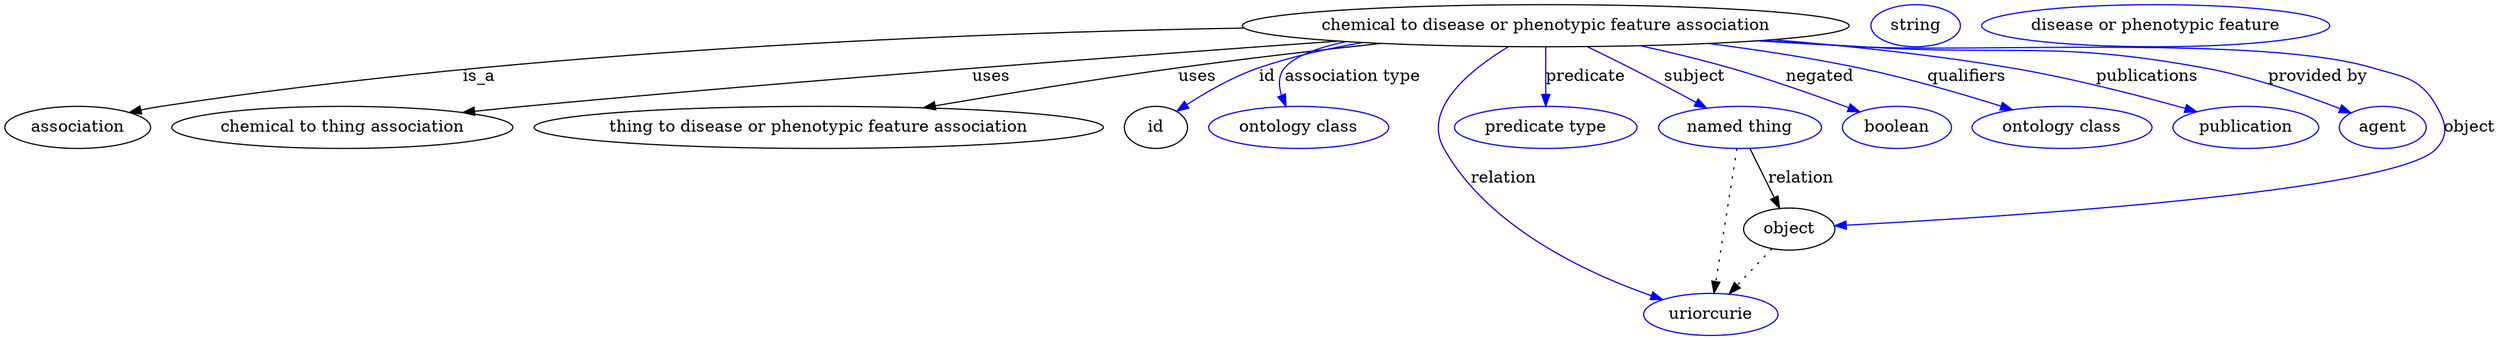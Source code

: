 digraph {
	graph [bb="0,0,1736,283"];
	node [label="\N"];
	"chemical to disease or phenotypic feature association"	 [height=0.5,
		label="chemical to disease or phenotypic feature association",
		pos="1065,265",
		width=5.5426];
	association	 [height=0.5,
		pos="50.046,178",
		width=1.3902];
	"chemical to disease or phenotypic feature association" -> association	 [label=is_a,
		lp="419.05,221.5",
		pos="e,86.565,190.46 885.45,257.08 650.79,245.86 252.86,223.6 109.05,196 104.9,195.21 100.64,194.23 96.392,193.15"];
	"chemical to thing association"	 [height=0.5,
		pos="232.05,178",
		width=3.1775];
	"chemical to disease or phenotypic feature association" -> "chemical to thing association"	 [label=uses,
		lp="660.05,221.5",
		pos="e,314.35,190.5 918.51,252.77 774.99,240.31 550.18,219.52 356.05,196 345.82,194.76 335.13,193.36 324.5,191.91"];
	"thing to disease or phenotypic feature association"	 [height=0.5,
		pos="550.05,178",
		width=5.1454];
	"chemical to disease or phenotypic feature association" -> "thing to disease or phenotypic feature association"	 [label=uses,
		lp="817.05,221.5",
		pos="e,625.98,194.42 948.33,250.35 903.45,244.32 851.77,236.9 805.05,229 748.51,219.44 685.31,206.81 635.97,196.52"];
	id	 [height=0.5,
		pos="780.05,178",
		width=0.75];
	"chemical to disease or phenotypic feature association" -> id	 [color=blue,
		label=id,
		lp="866.55,221.5",
		pos="e,797.62,191.91 940.51,250.92 913.77,245.73 886.04,238.65 861.05,229 841.35,221.4 821.25,208.78 806,197.99",
		style=solid];
	"association type"	 [color=blue,
		height=0.5,
		label="ontology class",
		pos="887.05,178",
		width=1.7151];
	"chemical to disease or phenotypic feature association" -> "association type"	 [color=blue,
		label="association type",
		lp="925.05,221.5",
		pos="e,878.92,195.91 934.05,251.3 909.61,246.06 889.17,238.86 881.05,229 875.73,222.54 875.12,213.96 876.47,205.69",
		style=solid];
	subject	 [color=blue,
		height=0.5,
		label="named thing",
		pos="1199,178",
		width=1.5346];
	"chemical to disease or phenotypic feature association" -> subject	 [color=blue,
		label=subject,
		lp="1160.5,221.5",
		pos="e,1174,194.24 1092.8,246.97 1113.9,233.26 1143.1,214.34 1165.5,199.79",
		style=solid];
	predicate	 [color=blue,
		height=0.5,
		label="predicate type",
		pos="1065,178",
		width=1.679];
	"chemical to disease or phenotypic feature association" -> predicate	 [color=blue,
		label=predicate,
		lp="1090,221.5",
		pos="e,1065,196 1065,246.97 1065,235.19 1065,219.56 1065,206.16",
		style=solid];
	relation	 [color=blue,
		height=0.5,
		label=uriorcurie,
		pos="1175,18",
		width=1.2638];
	"chemical to disease or phenotypic feature association" -> relation	 [color=blue,
		label=relation,
		lp="1038,134.5",
		pos="e,1144.6,31.46 1039.2,246.91 1013.6,226.66 980.39,192.41 996.05,160 1024.8,100.44 1092.1,58.218 1135.4,36.021",
		style=solid];
	negated	 [color=blue,
		height=0.5,
		label=boolean,
		pos="1311,178",
		width=1.0652];
	"chemical to disease or phenotypic feature association" -> negated	 [color=blue,
		label=negated,
		lp="1244.5,221.5",
		pos="e,1282.6,190.27 1125.6,247.8 1144.4,242.15 1165.2,235.62 1184,229 1214.3,218.36 1248,204.75 1273.1,194.27",
		style=solid];
	qualifiers	 [color=blue,
		height=0.5,
		label="ontology class",
		pos="1429,178",
		width=1.7151];
	"chemical to disease or phenotypic feature association" -> qualifiers	 [color=blue,
		label=qualifiers,
		lp="1350,221.5",
		pos="e,1390.3,192.08 1168.9,249.6 1201.4,244.01 1237.4,237.06 1270,229 1307.6,219.72 1349.3,206.24 1380.5,195.47",
		style=solid];
	publications	 [color=blue,
		height=0.5,
		label=publication,
		pos="1559,178",
		width=1.3902];
	"chemical to disease or phenotypic feature association" -> publications	 [color=blue,
		label=publications,
		lp="1474.5,221.5",
		pos="e,1521,189.77 1212.8,252.88 1265.8,247.27 1325.9,239.48 1380,229 1434.4,218.49 1446.9,211.41 1500,196 1503.7,194.95 1507.4,193.86 \
1511.1,192.74",
		style=solid];
	"provided by"	 [color=blue,
		height=0.5,
		label=agent,
		pos="1657,178",
		width=0.83048];
	"chemical to disease or phenotypic feature association" -> "provided by"	 [color=blue,
		label="provided by",
		lp="1602,221.5",
		pos="e,1633.7,189.35 1208,252.42 1229.8,250.56 1252,248.7 1273,247 1379.2,238.41 1407.4,248.96 1512,229 1560.5,219.75 1572,213.71 1618,\
196 1620.1,195.2 1622.3,194.33 1624.4,193.43",
		style=solid];
	object	 [height=0.5,
		pos="1235,91",
		width=0.9027];
	"chemical to disease or phenotypic feature association" -> object	 [color=blue,
		label=object,
		lp="1719,178",
		pos="e,1267.3,93.423 1205.1,252.16 1227.8,250.29 1251.1,248.49 1273,247 1354.3,241.49 1560.9,252.05 1639,229 1667.1,220.71 1681.4,221.36 \
1696,196 1704,182.14 1706.5,172.12 1696,160 1668.8,128.4 1386.5,102.95 1277.6,94.237",
		style=solid];
	association_id	 [color=blue,
		height=0.5,
		label=string,
		pos="1313,265",
		width=0.84854];
	subject -> relation	 [pos="e,1177.8,36.223 1196.3,159.96 1192.2,132.35 1184.3,79.375 1179.3,46.525",
		style=dotted];
	subject -> object	 [label=relation,
		lp="1241,134.5",
		pos="e,1227.7,108.71 1206.5,159.97 1211.5,147.88 1218.2,131.73 1223.8,118.09"];
	object -> relation	 [pos="e,1189.2,35.261 1221.4,74.435 1213.8,65.207 1204.2,53.528 1195.8,43.191",
		style=dotted];
	"chemical to disease or phenotypic feature association_object"	 [color=blue,
		height=0.5,
		label="disease or phenotypic feature",
		pos="1476,265",
		width=3.1775];
}
